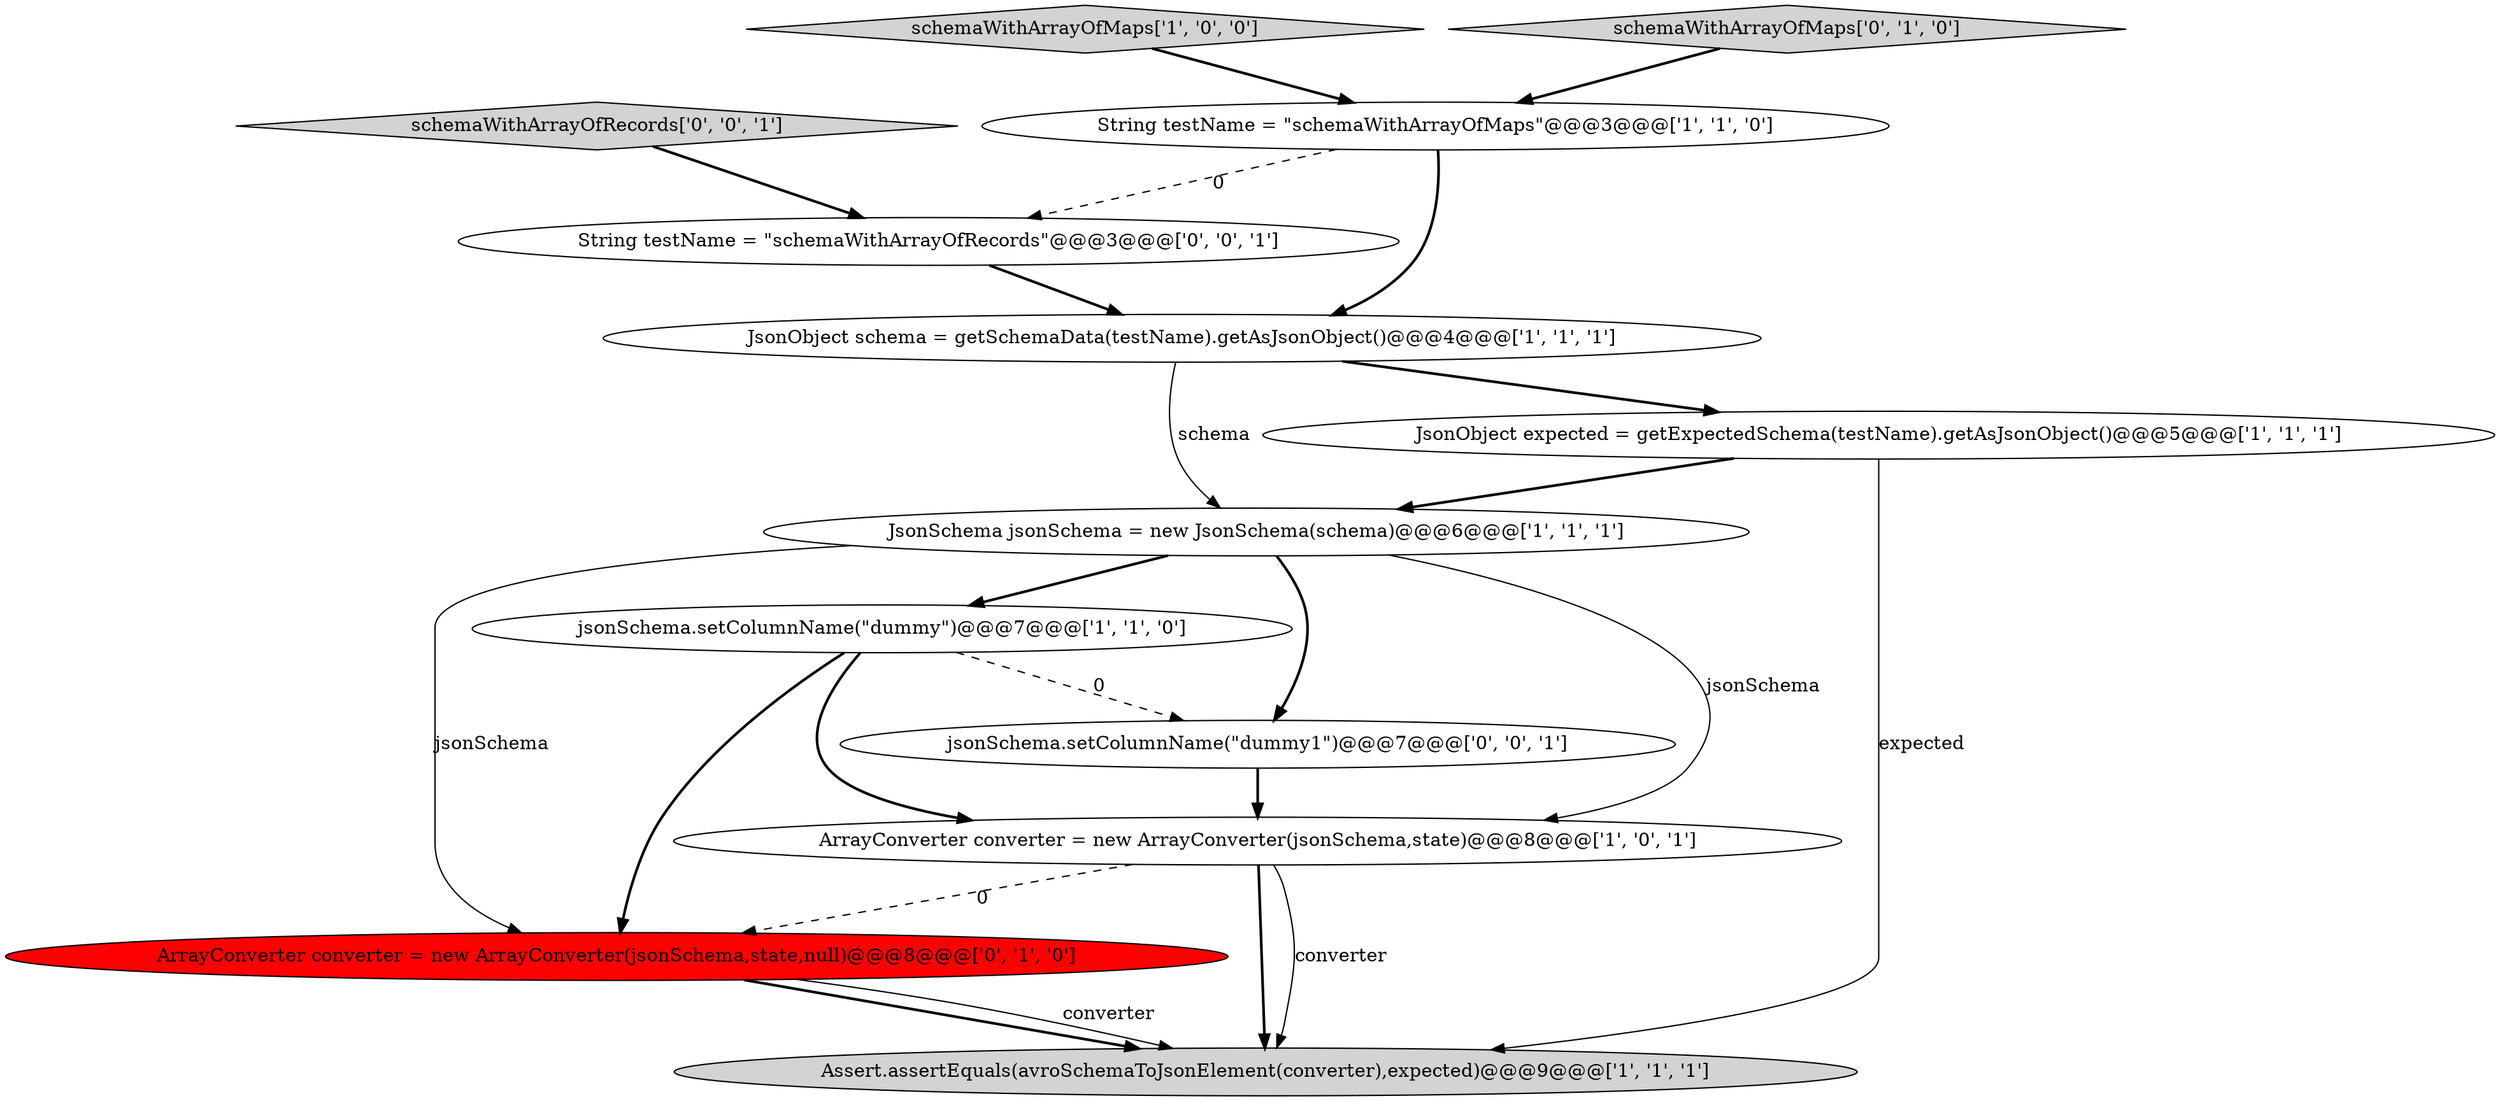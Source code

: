 digraph {
2 [style = filled, label = "JsonObject schema = getSchemaData(testName).getAsJsonObject()@@@4@@@['1', '1', '1']", fillcolor = white, shape = ellipse image = "AAA0AAABBB1BBB"];
11 [style = filled, label = "schemaWithArrayOfRecords['0', '0', '1']", fillcolor = lightgray, shape = diamond image = "AAA0AAABBB3BBB"];
12 [style = filled, label = "String testName = \"schemaWithArrayOfRecords\"@@@3@@@['0', '0', '1']", fillcolor = white, shape = ellipse image = "AAA0AAABBB3BBB"];
10 [style = filled, label = "jsonSchema.setColumnName(\"dummy1\")@@@7@@@['0', '0', '1']", fillcolor = white, shape = ellipse image = "AAA0AAABBB3BBB"];
3 [style = filled, label = "JsonSchema jsonSchema = new JsonSchema(schema)@@@6@@@['1', '1', '1']", fillcolor = white, shape = ellipse image = "AAA0AAABBB1BBB"];
6 [style = filled, label = "String testName = \"schemaWithArrayOfMaps\"@@@3@@@['1', '1', '0']", fillcolor = white, shape = ellipse image = "AAA0AAABBB1BBB"];
0 [style = filled, label = "ArrayConverter converter = new ArrayConverter(jsonSchema,state)@@@8@@@['1', '0', '1']", fillcolor = white, shape = ellipse image = "AAA0AAABBB1BBB"];
1 [style = filled, label = "schemaWithArrayOfMaps['1', '0', '0']", fillcolor = lightgray, shape = diamond image = "AAA0AAABBB1BBB"];
4 [style = filled, label = "JsonObject expected = getExpectedSchema(testName).getAsJsonObject()@@@5@@@['1', '1', '1']", fillcolor = white, shape = ellipse image = "AAA0AAABBB1BBB"];
7 [style = filled, label = "jsonSchema.setColumnName(\"dummy\")@@@7@@@['1', '1', '0']", fillcolor = white, shape = ellipse image = "AAA0AAABBB1BBB"];
8 [style = filled, label = "ArrayConverter converter = new ArrayConverter(jsonSchema,state,null)@@@8@@@['0', '1', '0']", fillcolor = red, shape = ellipse image = "AAA1AAABBB2BBB"];
5 [style = filled, label = "Assert.assertEquals(avroSchemaToJsonElement(converter),expected)@@@9@@@['1', '1', '1']", fillcolor = lightgray, shape = ellipse image = "AAA0AAABBB1BBB"];
9 [style = filled, label = "schemaWithArrayOfMaps['0', '1', '0']", fillcolor = lightgray, shape = diamond image = "AAA0AAABBB2BBB"];
4->3 [style = bold, label=""];
3->0 [style = solid, label="jsonSchema"];
4->5 [style = solid, label="expected"];
7->0 [style = bold, label=""];
11->12 [style = bold, label=""];
7->8 [style = bold, label=""];
2->4 [style = bold, label=""];
3->8 [style = solid, label="jsonSchema"];
9->6 [style = bold, label=""];
6->2 [style = bold, label=""];
6->12 [style = dashed, label="0"];
3->10 [style = bold, label=""];
12->2 [style = bold, label=""];
1->6 [style = bold, label=""];
8->5 [style = bold, label=""];
3->7 [style = bold, label=""];
2->3 [style = solid, label="schema"];
10->0 [style = bold, label=""];
8->5 [style = solid, label="converter"];
0->8 [style = dashed, label="0"];
7->10 [style = dashed, label="0"];
0->5 [style = solid, label="converter"];
0->5 [style = bold, label=""];
}
